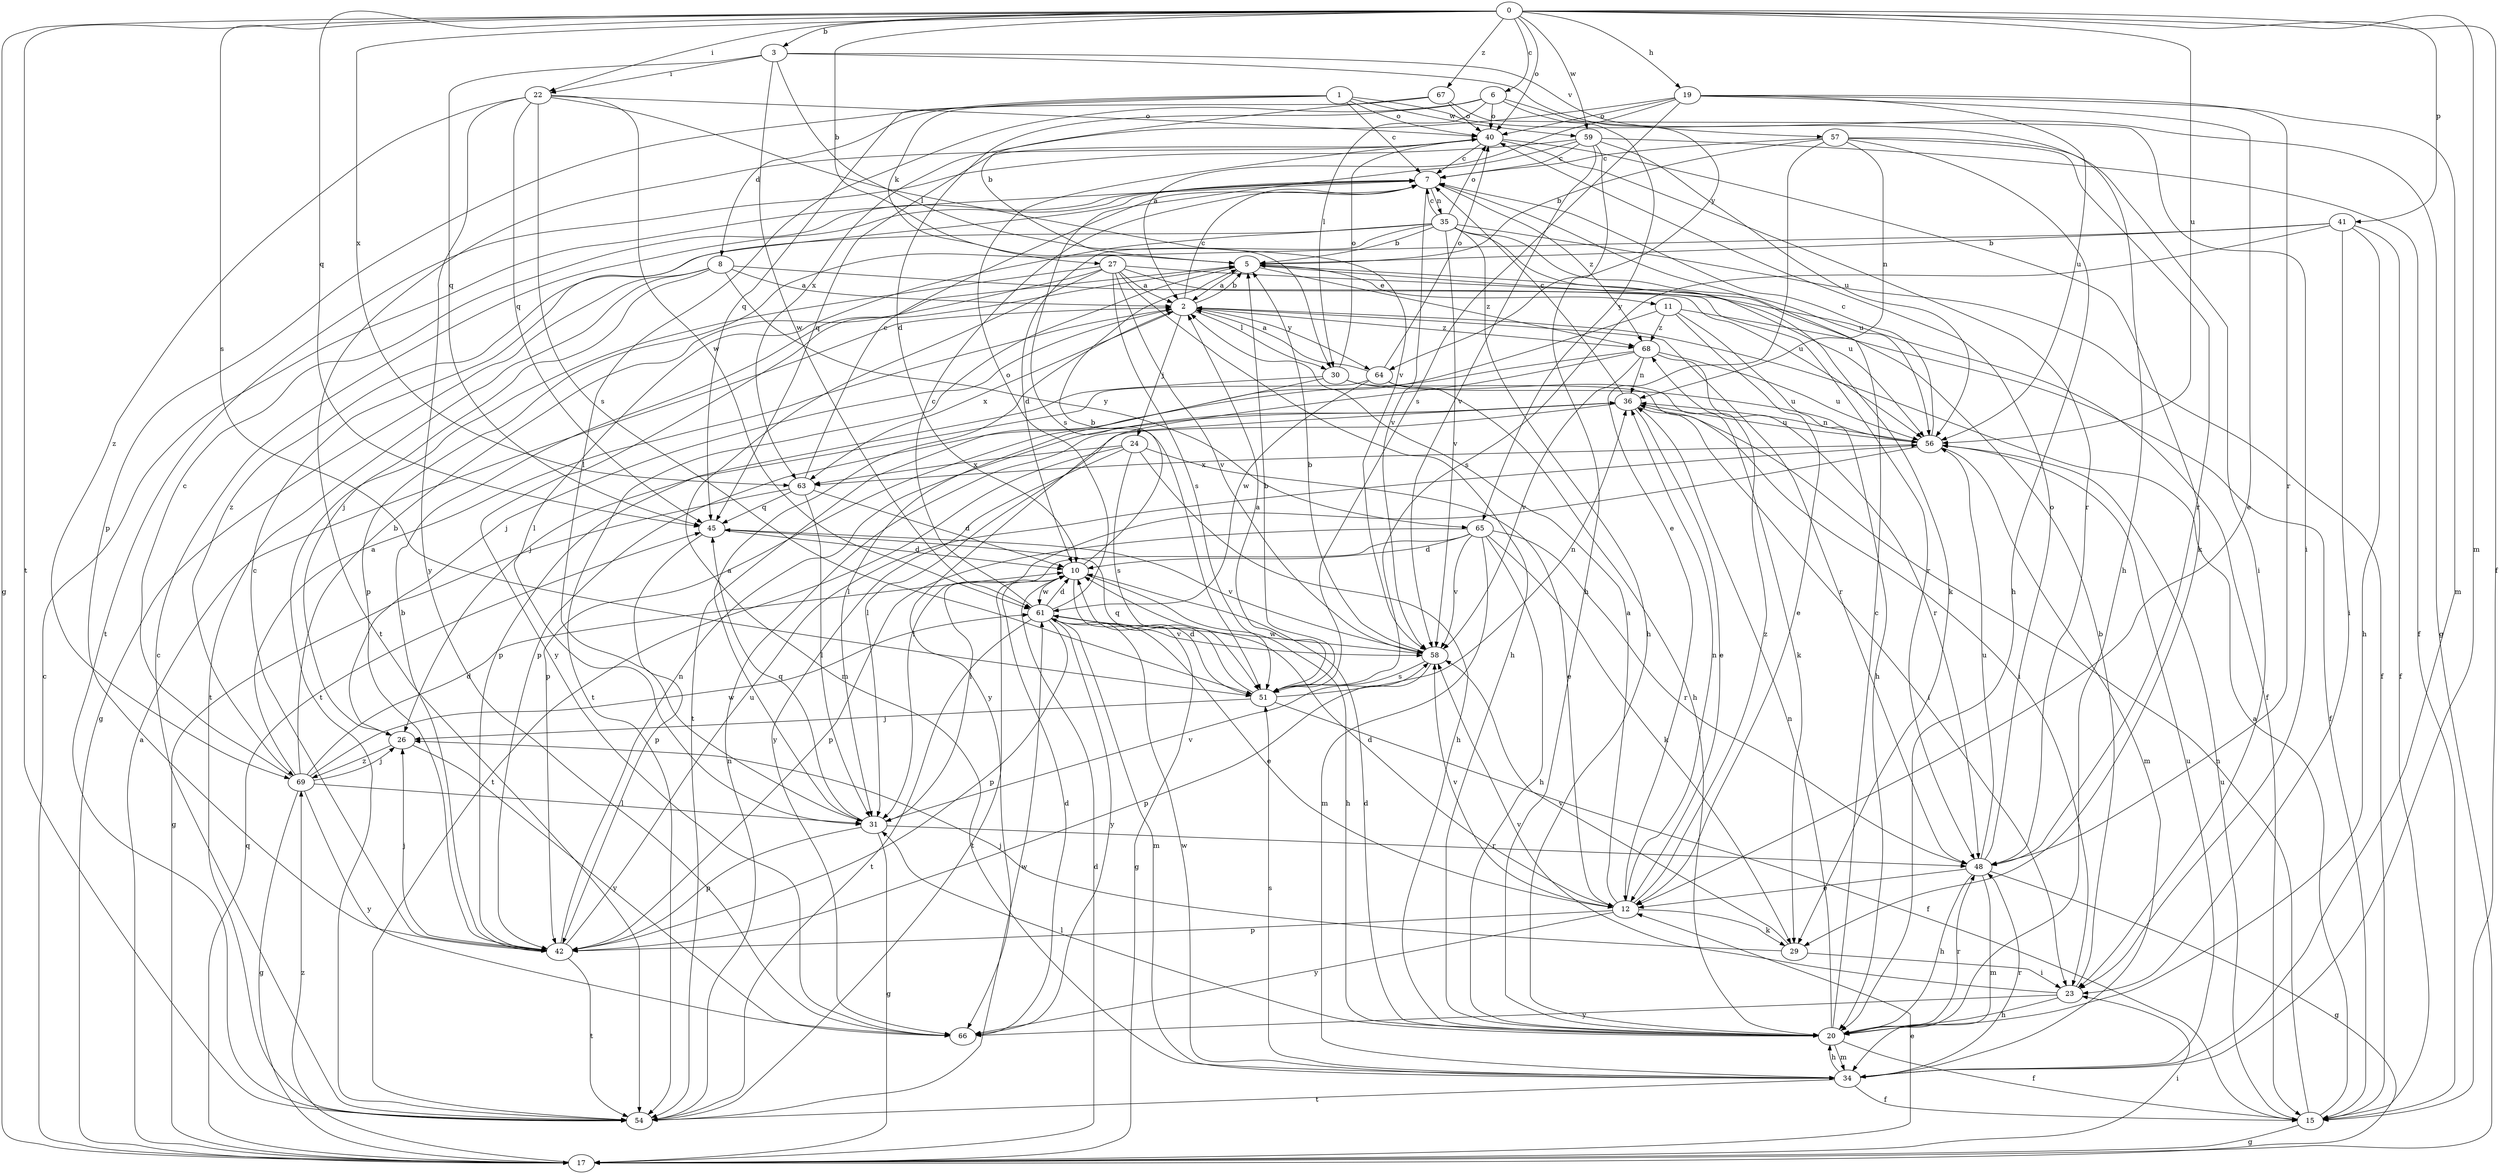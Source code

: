 strict digraph  {
0;
1;
2;
3;
5;
6;
7;
8;
10;
11;
12;
15;
17;
19;
20;
22;
23;
24;
26;
27;
29;
30;
31;
34;
35;
36;
40;
41;
42;
45;
48;
51;
54;
56;
57;
58;
59;
61;
63;
64;
65;
66;
67;
68;
69;
0 -> 3  [label=b];
0 -> 5  [label=b];
0 -> 6  [label=c];
0 -> 15  [label=f];
0 -> 17  [label=g];
0 -> 19  [label=h];
0 -> 22  [label=i];
0 -> 34  [label=m];
0 -> 40  [label=o];
0 -> 41  [label=p];
0 -> 45  [label=q];
0 -> 51  [label=s];
0 -> 54  [label=t];
0 -> 56  [label=u];
0 -> 59  [label=w];
0 -> 63  [label=x];
0 -> 67  [label=z];
1 -> 7  [label=c];
1 -> 8  [label=d];
1 -> 20  [label=h];
1 -> 27  [label=k];
1 -> 40  [label=o];
1 -> 42  [label=p];
1 -> 59  [label=w];
2 -> 5  [label=b];
2 -> 7  [label=c];
2 -> 24  [label=j];
2 -> 26  [label=j];
2 -> 30  [label=l];
2 -> 48  [label=r];
2 -> 63  [label=x];
2 -> 64  [label=y];
2 -> 68  [label=z];
3 -> 22  [label=i];
3 -> 30  [label=l];
3 -> 45  [label=q];
3 -> 57  [label=v];
3 -> 61  [label=w];
3 -> 64  [label=y];
5 -> 2  [label=a];
5 -> 11  [label=e];
5 -> 54  [label=t];
5 -> 56  [label=u];
5 -> 68  [label=z];
6 -> 10  [label=d];
6 -> 17  [label=g];
6 -> 30  [label=l];
6 -> 31  [label=l];
6 -> 40  [label=o];
6 -> 65  [label=y];
7 -> 35  [label=n];
7 -> 58  [label=v];
7 -> 68  [label=z];
8 -> 2  [label=a];
8 -> 17  [label=g];
8 -> 26  [label=j];
8 -> 54  [label=t];
8 -> 56  [label=u];
8 -> 65  [label=y];
10 -> 5  [label=b];
10 -> 17  [label=g];
10 -> 20  [label=h];
10 -> 54  [label=t];
10 -> 61  [label=w];
11 -> 12  [label=e];
11 -> 15  [label=f];
11 -> 20  [label=h];
11 -> 54  [label=t];
11 -> 68  [label=z];
12 -> 2  [label=a];
12 -> 10  [label=d];
12 -> 29  [label=k];
12 -> 36  [label=n];
12 -> 42  [label=p];
12 -> 58  [label=v];
12 -> 66  [label=y];
12 -> 68  [label=z];
15 -> 2  [label=a];
15 -> 17  [label=g];
15 -> 36  [label=n];
15 -> 56  [label=u];
17 -> 2  [label=a];
17 -> 7  [label=c];
17 -> 10  [label=d];
17 -> 12  [label=e];
17 -> 23  [label=i];
17 -> 45  [label=q];
17 -> 69  [label=z];
19 -> 2  [label=a];
19 -> 12  [label=e];
19 -> 34  [label=m];
19 -> 40  [label=o];
19 -> 48  [label=r];
19 -> 51  [label=s];
19 -> 56  [label=u];
19 -> 63  [label=x];
20 -> 7  [label=c];
20 -> 10  [label=d];
20 -> 15  [label=f];
20 -> 31  [label=l];
20 -> 34  [label=m];
20 -> 36  [label=n];
20 -> 48  [label=r];
22 -> 40  [label=o];
22 -> 45  [label=q];
22 -> 51  [label=s];
22 -> 58  [label=v];
22 -> 61  [label=w];
22 -> 66  [label=y];
22 -> 69  [label=z];
23 -> 5  [label=b];
23 -> 20  [label=h];
23 -> 58  [label=v];
23 -> 66  [label=y];
24 -> 12  [label=e];
24 -> 20  [label=h];
24 -> 51  [label=s];
24 -> 54  [label=t];
24 -> 63  [label=x];
24 -> 66  [label=y];
26 -> 66  [label=y];
26 -> 69  [label=z];
27 -> 2  [label=a];
27 -> 15  [label=f];
27 -> 20  [label=h];
27 -> 34  [label=m];
27 -> 48  [label=r];
27 -> 51  [label=s];
27 -> 54  [label=t];
27 -> 58  [label=v];
27 -> 66  [label=y];
29 -> 23  [label=i];
29 -> 26  [label=j];
29 -> 58  [label=v];
30 -> 23  [label=i];
30 -> 31  [label=l];
30 -> 40  [label=o];
30 -> 42  [label=p];
30 -> 56  [label=u];
31 -> 2  [label=a];
31 -> 17  [label=g];
31 -> 42  [label=p];
31 -> 45  [label=q];
31 -> 48  [label=r];
31 -> 58  [label=v];
34 -> 15  [label=f];
34 -> 20  [label=h];
34 -> 48  [label=r];
34 -> 51  [label=s];
34 -> 54  [label=t];
34 -> 56  [label=u];
34 -> 61  [label=w];
35 -> 5  [label=b];
35 -> 7  [label=c];
35 -> 10  [label=d];
35 -> 15  [label=f];
35 -> 20  [label=h];
35 -> 29  [label=k];
35 -> 31  [label=l];
35 -> 40  [label=o];
35 -> 56  [label=u];
35 -> 58  [label=v];
35 -> 69  [label=z];
36 -> 7  [label=c];
36 -> 12  [label=e];
36 -> 23  [label=i];
36 -> 31  [label=l];
36 -> 42  [label=p];
36 -> 56  [label=u];
40 -> 7  [label=c];
40 -> 29  [label=k];
40 -> 45  [label=q];
40 -> 48  [label=r];
40 -> 54  [label=t];
41 -> 5  [label=b];
41 -> 15  [label=f];
41 -> 20  [label=h];
41 -> 23  [label=i];
41 -> 42  [label=p];
41 -> 51  [label=s];
42 -> 5  [label=b];
42 -> 7  [label=c];
42 -> 26  [label=j];
42 -> 36  [label=n];
42 -> 54  [label=t];
42 -> 56  [label=u];
45 -> 10  [label=d];
45 -> 42  [label=p];
45 -> 58  [label=v];
48 -> 12  [label=e];
48 -> 17  [label=g];
48 -> 20  [label=h];
48 -> 34  [label=m];
48 -> 40  [label=o];
48 -> 56  [label=u];
51 -> 2  [label=a];
51 -> 5  [label=b];
51 -> 10  [label=d];
51 -> 15  [label=f];
51 -> 26  [label=j];
51 -> 36  [label=n];
51 -> 45  [label=q];
54 -> 7  [label=c];
54 -> 36  [label=n];
54 -> 61  [label=w];
56 -> 7  [label=c];
56 -> 31  [label=l];
56 -> 34  [label=m];
56 -> 36  [label=n];
56 -> 63  [label=x];
57 -> 5  [label=b];
57 -> 7  [label=c];
57 -> 12  [label=e];
57 -> 20  [label=h];
57 -> 23  [label=i];
57 -> 36  [label=n];
57 -> 48  [label=r];
58 -> 5  [label=b];
58 -> 42  [label=p];
58 -> 51  [label=s];
58 -> 61  [label=w];
59 -> 7  [label=c];
59 -> 15  [label=f];
59 -> 20  [label=h];
59 -> 51  [label=s];
59 -> 54  [label=t];
59 -> 56  [label=u];
59 -> 58  [label=v];
61 -> 7  [label=c];
61 -> 10  [label=d];
61 -> 12  [label=e];
61 -> 34  [label=m];
61 -> 40  [label=o];
61 -> 42  [label=p];
61 -> 54  [label=t];
61 -> 58  [label=v];
61 -> 66  [label=y];
63 -> 7  [label=c];
63 -> 10  [label=d];
63 -> 17  [label=g];
63 -> 31  [label=l];
63 -> 45  [label=q];
64 -> 2  [label=a];
64 -> 20  [label=h];
64 -> 26  [label=j];
64 -> 29  [label=k];
64 -> 40  [label=o];
64 -> 61  [label=w];
65 -> 10  [label=d];
65 -> 20  [label=h];
65 -> 29  [label=k];
65 -> 31  [label=l];
65 -> 34  [label=m];
65 -> 42  [label=p];
65 -> 48  [label=r];
65 -> 58  [label=v];
66 -> 10  [label=d];
67 -> 5  [label=b];
67 -> 23  [label=i];
67 -> 40  [label=o];
67 -> 45  [label=q];
68 -> 36  [label=n];
68 -> 42  [label=p];
68 -> 48  [label=r];
68 -> 56  [label=u];
68 -> 58  [label=v];
68 -> 66  [label=y];
69 -> 2  [label=a];
69 -> 5  [label=b];
69 -> 7  [label=c];
69 -> 10  [label=d];
69 -> 17  [label=g];
69 -> 26  [label=j];
69 -> 31  [label=l];
69 -> 61  [label=w];
69 -> 66  [label=y];
}
